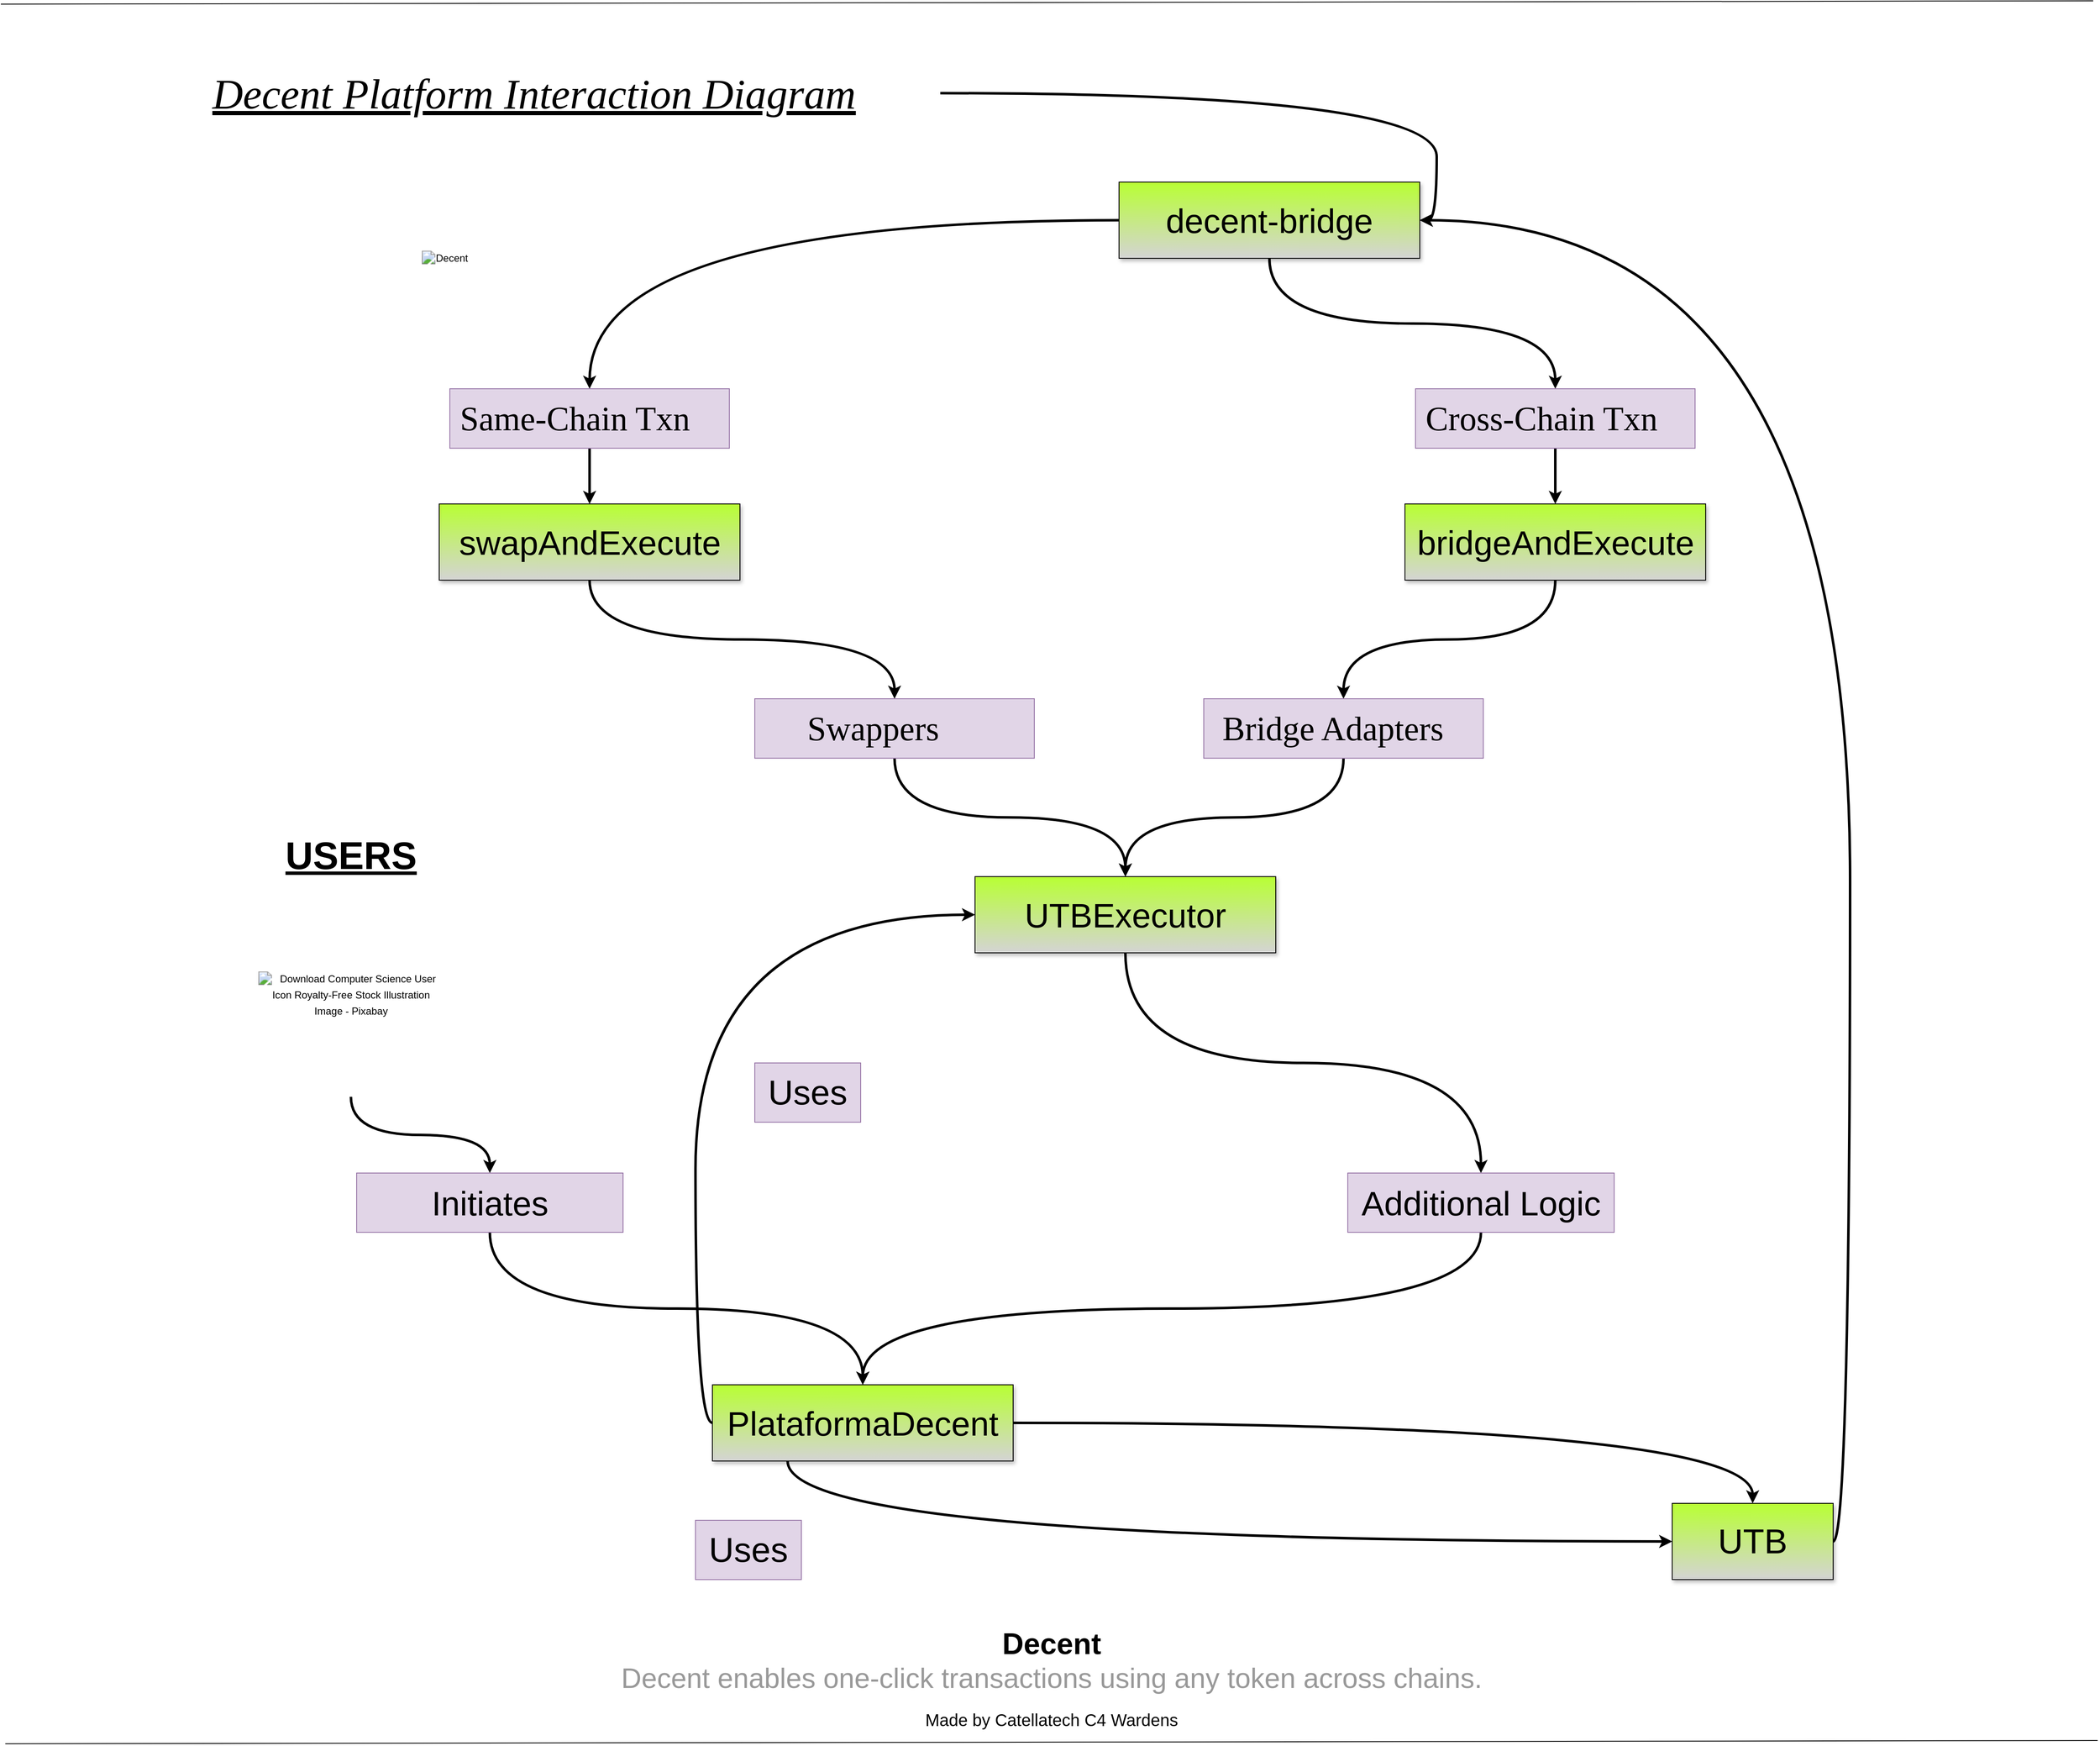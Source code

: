 <mxfile version="22.1.21" type="github">
  <diagram name="Página-1" id="PxZYrPaqiN6KwEoXF8KT">
    <mxGraphModel dx="2647" dy="1447" grid="1" gridSize="10" guides="1" tooltips="1" connect="1" arrows="1" fold="1" page="1" pageScale="1" pageWidth="827" pageHeight="1169" math="0" shadow="0">
      <root>
        <mxCell id="0" />
        <mxCell id="1" parent="0" />
        <mxCell id="PoxXWch9pccTHgpBu8H4-86" style="edgeStyle=orthogonalEdgeStyle;rounded=0;orthogonalLoop=1;jettySize=auto;html=1;exitX=1;exitY=0.5;exitDx=0;exitDy=0;entryX=1;entryY=0.5;entryDx=0;entryDy=0;fontFamily=Tahoma;fontSize=11;fontColor=default;curved=1;strokeWidth=3;" edge="1" parent="1" source="PoxXWch9pccTHgpBu8H4-3" target="PoxXWch9pccTHgpBu8H4-7">
          <mxGeometry relative="1" as="geometry" />
        </mxCell>
        <mxCell id="PoxXWch9pccTHgpBu8H4-3" value="&lt;font style=&quot;&quot;&gt;&lt;font color=&quot;#000000&quot; face=&quot;Verdana&quot; style=&quot;font-size: 50px;&quot;&gt;&lt;i&gt;&lt;u&gt;Decent Platform Interaction Diagram&lt;/u&gt;&lt;/i&gt;&lt;/font&gt;&lt;br&gt;&lt;/font&gt;" style="text;html=1;strokeColor=none;fillColor=none;align=center;verticalAlign=middle;whiteSpace=wrap;rounded=0;fontColor=#2B2B2B;" vertex="1" parent="1">
          <mxGeometry x="150" y="130" width="959" height="70" as="geometry" />
        </mxCell>
        <mxCell id="PoxXWch9pccTHgpBu8H4-4" value="" style="endArrow=none;html=1;rounded=0;" edge="1" parent="1">
          <mxGeometry relative="1" as="geometry">
            <mxPoint y="59.87" as="sourcePoint" />
            <mxPoint x="2470" y="56" as="targetPoint" />
          </mxGeometry>
        </mxCell>
        <mxCell id="PoxXWch9pccTHgpBu8H4-5" value="" style="resizable=0;html=1;whiteSpace=wrap;align=right;verticalAlign=bottom;" connectable="0" vertex="1" parent="PoxXWch9pccTHgpBu8H4-4">
          <mxGeometry x="1" relative="1" as="geometry" />
        </mxCell>
        <mxCell id="PoxXWch9pccTHgpBu8H4-88" style="edgeStyle=orthogonalEdgeStyle;shape=connector;curved=1;rounded=0;orthogonalLoop=1;jettySize=auto;html=1;exitX=0;exitY=0.5;exitDx=0;exitDy=0;entryX=0.5;entryY=0;entryDx=0;entryDy=0;labelBackgroundColor=default;strokeColor=default;strokeWidth=3;align=center;verticalAlign=middle;fontFamily=Tahoma;fontSize=11;fontColor=default;endArrow=classic;" edge="1" parent="1" source="PoxXWch9pccTHgpBu8H4-7" target="PoxXWch9pccTHgpBu8H4-10">
          <mxGeometry relative="1" as="geometry" />
        </mxCell>
        <mxCell id="PoxXWch9pccTHgpBu8H4-89" style="edgeStyle=orthogonalEdgeStyle;shape=connector;curved=1;rounded=0;orthogonalLoop=1;jettySize=auto;html=1;exitX=0.5;exitY=1;exitDx=0;exitDy=0;entryX=0.5;entryY=0;entryDx=0;entryDy=0;labelBackgroundColor=default;strokeColor=default;strokeWidth=3;align=center;verticalAlign=middle;fontFamily=Tahoma;fontSize=11;fontColor=default;endArrow=classic;" edge="1" parent="1" source="PoxXWch9pccTHgpBu8H4-7" target="PoxXWch9pccTHgpBu8H4-85">
          <mxGeometry relative="1" as="geometry" />
        </mxCell>
        <mxCell id="PoxXWch9pccTHgpBu8H4-7" value="&lt;div style=&quot;&quot;&gt;&lt;font style=&quot;font-size: 40px;&quot;&gt;decent-bridge&lt;/font&gt;&lt;br&gt;&lt;/div&gt;" style="rounded=0;whiteSpace=wrap;html=1;fontFamily=Helvetica;fontSize=11;fillColor=#B8FF33;align=center;strokeWidth=1;strokeColor=#000000;gradientColor=#D4D4D4;glass=0;shadow=1;fontColor=default;" vertex="1" parent="1">
          <mxGeometry x="1320" y="270" width="355" height="90" as="geometry" />
        </mxCell>
        <mxCell id="PoxXWch9pccTHgpBu8H4-92" style="edgeStyle=orthogonalEdgeStyle;shape=connector;curved=1;rounded=0;orthogonalLoop=1;jettySize=auto;html=1;exitX=0.5;exitY=1;exitDx=0;exitDy=0;entryX=0.5;entryY=0;entryDx=0;entryDy=0;labelBackgroundColor=default;strokeColor=default;strokeWidth=3;align=center;verticalAlign=middle;fontFamily=Tahoma;fontSize=11;fontColor=default;endArrow=classic;" edge="1" parent="1" source="PoxXWch9pccTHgpBu8H4-10" target="PoxXWch9pccTHgpBu8H4-90">
          <mxGeometry relative="1" as="geometry" />
        </mxCell>
        <mxCell id="PoxXWch9pccTHgpBu8H4-10" value="&lt;div style=&quot;text-align: center;&quot;&gt;&lt;font style=&quot;font-size: 40px;&quot;&gt;&amp;nbsp;Same-Chain Txn&lt;/font&gt;&lt;br&gt;&lt;/div&gt;" style="text;html=1;strokeColor=#9673a6;fillColor=#e1d5e7;align=left;verticalAlign=middle;whiteSpace=wrap;rounded=0;fontSize=11;fontFamily=Tahoma;" vertex="1" parent="1">
          <mxGeometry x="530" y="514" width="330" height="70.25" as="geometry" />
        </mxCell>
        <mxCell id="PoxXWch9pccTHgpBu8H4-11" value="&lt;span style=&quot;font-family: &amp;quot;Satoshi Variable&amp;quot;, sans-serif; font-size: 35px; font-weight: 700; background-color: initial;&quot;&gt;Decent&lt;/span&gt;&lt;br&gt;&lt;div style=&quot;font-size: 33px;&quot;&gt;&lt;/div&gt;&lt;font style=&quot;font-size: 33px;&quot;&gt;&lt;font color=&quot;#999999&quot;&gt;Decent enables one-click transactions using any token across chains.&lt;/font&gt;&lt;br&gt;&lt;/font&gt;" style="text;html=1;strokeColor=none;fillColor=none;align=center;verticalAlign=middle;whiteSpace=wrap;rounded=0;fontSize=11;fontFamily=Helvetica;fontColor=default;" vertex="1" parent="1">
          <mxGeometry x="683" y="1970" width="1115" height="90" as="geometry" />
        </mxCell>
        <mxCell id="PoxXWch9pccTHgpBu8H4-25" value="&lt;font style=&quot;font-size: 20px;&quot;&gt;Made by Catellatech C4 Wardens&lt;/font&gt;" style="text;html=1;strokeColor=none;fillColor=none;align=center;verticalAlign=middle;whiteSpace=wrap;rounded=0;" vertex="1" parent="1">
          <mxGeometry x="1083" y="2060" width="314.5" height="50" as="geometry" />
        </mxCell>
        <mxCell id="PoxXWch9pccTHgpBu8H4-26" value="" style="endArrow=none;html=1;rounded=0;" edge="1" parent="1">
          <mxGeometry relative="1" as="geometry">
            <mxPoint x="5.25" y="2113.87" as="sourcePoint" />
            <mxPoint x="2475.25" y="2110" as="targetPoint" />
          </mxGeometry>
        </mxCell>
        <mxCell id="PoxXWch9pccTHgpBu8H4-27" value="" style="resizable=0;html=1;whiteSpace=wrap;align=right;verticalAlign=bottom;" connectable="0" vertex="1" parent="PoxXWch9pccTHgpBu8H4-26">
          <mxGeometry x="1" relative="1" as="geometry" />
        </mxCell>
        <mxCell id="PoxXWch9pccTHgpBu8H4-84" value="&lt;div style=&quot;&quot;&gt;&lt;div style=&quot;line-height: 19px;&quot;&gt;&lt;img alt=&quot;Decent&quot; src=&quot;https://code4rena.com/_next/image?url=https%3A%2F%2Fstorage.googleapis.com%2Fcdn-c4-uploads-v0%2Fuploads%2FiLkzmJ26ue3.0&amp;amp;w=256&amp;amp;q=75&quot;&gt;&lt;br&gt;&lt;/div&gt;&lt;/div&gt;" style="text;html=1;strokeColor=none;fillColor=none;align=center;verticalAlign=middle;whiteSpace=wrap;rounded=0;" vertex="1" parent="1">
          <mxGeometry x="414" y="240" width="221" height="240" as="geometry" />
        </mxCell>
        <mxCell id="PoxXWch9pccTHgpBu8H4-94" style="edgeStyle=orthogonalEdgeStyle;shape=connector;curved=1;rounded=0;orthogonalLoop=1;jettySize=auto;html=1;exitX=0.5;exitY=1;exitDx=0;exitDy=0;labelBackgroundColor=default;strokeColor=default;strokeWidth=3;align=center;verticalAlign=middle;fontFamily=Tahoma;fontSize=11;fontColor=default;endArrow=classic;" edge="1" parent="1" source="PoxXWch9pccTHgpBu8H4-85" target="PoxXWch9pccTHgpBu8H4-93">
          <mxGeometry relative="1" as="geometry" />
        </mxCell>
        <mxCell id="PoxXWch9pccTHgpBu8H4-85" value="&lt;div style=&quot;text-align: center;&quot;&gt;&lt;font style=&quot;font-size: 40px;&quot;&gt;&amp;nbsp;Cross-Chain Txn&lt;/font&gt;&lt;br&gt;&lt;/div&gt;" style="text;html=1;strokeColor=#9673a6;fillColor=#e1d5e7;align=left;verticalAlign=middle;whiteSpace=wrap;rounded=0;fontSize=11;fontFamily=Tahoma;" vertex="1" parent="1">
          <mxGeometry x="1670" y="514" width="330" height="70.25" as="geometry" />
        </mxCell>
        <mxCell id="PoxXWch9pccTHgpBu8H4-97" style="edgeStyle=orthogonalEdgeStyle;shape=connector;curved=1;rounded=0;orthogonalLoop=1;jettySize=auto;html=1;exitX=0.5;exitY=1;exitDx=0;exitDy=0;entryX=0.5;entryY=0;entryDx=0;entryDy=0;labelBackgroundColor=default;strokeColor=default;strokeWidth=3;align=center;verticalAlign=middle;fontFamily=Tahoma;fontSize=11;fontColor=default;endArrow=classic;" edge="1" parent="1" source="PoxXWch9pccTHgpBu8H4-90" target="PoxXWch9pccTHgpBu8H4-95">
          <mxGeometry relative="1" as="geometry" />
        </mxCell>
        <mxCell id="PoxXWch9pccTHgpBu8H4-90" value="&lt;div style=&quot;&quot;&gt;&lt;font style=&quot;font-size: 40px;&quot;&gt;swapAndExecute&lt;/font&gt;&lt;br&gt;&lt;/div&gt;" style="rounded=0;whiteSpace=wrap;html=1;fontFamily=Helvetica;fontSize=11;fillColor=#B8FF33;align=center;strokeWidth=1;strokeColor=#000000;gradientColor=#D4D4D4;glass=0;shadow=1;fontColor=default;" vertex="1" parent="1">
          <mxGeometry x="517.5" y="650" width="355" height="90" as="geometry" />
        </mxCell>
        <mxCell id="PoxXWch9pccTHgpBu8H4-98" style="edgeStyle=orthogonalEdgeStyle;shape=connector;curved=1;rounded=0;orthogonalLoop=1;jettySize=auto;html=1;exitX=0.5;exitY=1;exitDx=0;exitDy=0;entryX=0.5;entryY=0;entryDx=0;entryDy=0;labelBackgroundColor=default;strokeColor=default;strokeWidth=3;align=center;verticalAlign=middle;fontFamily=Tahoma;fontSize=11;fontColor=default;endArrow=classic;" edge="1" parent="1" source="PoxXWch9pccTHgpBu8H4-93" target="PoxXWch9pccTHgpBu8H4-96">
          <mxGeometry relative="1" as="geometry" />
        </mxCell>
        <mxCell id="PoxXWch9pccTHgpBu8H4-93" value="&lt;div style=&quot;&quot;&gt;&lt;font style=&quot;font-size: 40px;&quot;&gt;bridgeAndExecute&lt;/font&gt;&lt;br&gt;&lt;/div&gt;" style="rounded=0;whiteSpace=wrap;html=1;fontFamily=Helvetica;fontSize=11;fillColor=#B8FF33;align=center;strokeWidth=1;strokeColor=#000000;gradientColor=#D4D4D4;glass=0;shadow=1;fontColor=default;" vertex="1" parent="1">
          <mxGeometry x="1657.5" y="650" width="355" height="90" as="geometry" />
        </mxCell>
        <mxCell id="PoxXWch9pccTHgpBu8H4-100" style="edgeStyle=orthogonalEdgeStyle;shape=connector;curved=1;rounded=0;orthogonalLoop=1;jettySize=auto;html=1;exitX=0.5;exitY=1;exitDx=0;exitDy=0;entryX=0.5;entryY=0;entryDx=0;entryDy=0;labelBackgroundColor=default;strokeColor=default;strokeWidth=3;align=center;verticalAlign=middle;fontFamily=Tahoma;fontSize=11;fontColor=default;endArrow=classic;" edge="1" parent="1" source="PoxXWch9pccTHgpBu8H4-95" target="PoxXWch9pccTHgpBu8H4-99">
          <mxGeometry relative="1" as="geometry" />
        </mxCell>
        <mxCell id="PoxXWch9pccTHgpBu8H4-95" value="&lt;div style=&quot;text-align: center;&quot;&gt;&lt;font style=&quot;font-size: 40px;&quot;&gt;&amp;nbsp; &amp;nbsp; &amp;nbsp; Swappers&lt;/font&gt;&lt;br&gt;&lt;/div&gt;" style="text;html=1;strokeColor=#9673a6;fillColor=#e1d5e7;align=left;verticalAlign=middle;whiteSpace=wrap;rounded=0;fontSize=11;fontFamily=Tahoma;" vertex="1" parent="1">
          <mxGeometry x="890" y="880" width="330" height="70.25" as="geometry" />
        </mxCell>
        <mxCell id="PoxXWch9pccTHgpBu8H4-102" style="edgeStyle=orthogonalEdgeStyle;shape=connector;curved=1;rounded=0;orthogonalLoop=1;jettySize=auto;html=1;exitX=0.5;exitY=1;exitDx=0;exitDy=0;entryX=0.5;entryY=0;entryDx=0;entryDy=0;labelBackgroundColor=default;strokeColor=default;strokeWidth=3;align=center;verticalAlign=middle;fontFamily=Tahoma;fontSize=11;fontColor=default;endArrow=classic;" edge="1" parent="1" source="PoxXWch9pccTHgpBu8H4-96" target="PoxXWch9pccTHgpBu8H4-99">
          <mxGeometry relative="1" as="geometry" />
        </mxCell>
        <mxCell id="PoxXWch9pccTHgpBu8H4-96" value="&lt;div style=&quot;text-align: center;&quot;&gt;&lt;font style=&quot;font-size: 40px;&quot;&gt;&amp;nbsp; Bridge Adapters&lt;/font&gt;&lt;br&gt;&lt;/div&gt;" style="text;html=1;strokeColor=#9673a6;fillColor=#e1d5e7;align=left;verticalAlign=middle;whiteSpace=wrap;rounded=0;fontSize=11;fontFamily=Tahoma;" vertex="1" parent="1">
          <mxGeometry x="1420" y="880" width="330" height="70.25" as="geometry" />
        </mxCell>
        <mxCell id="PoxXWch9pccTHgpBu8H4-112" style="edgeStyle=orthogonalEdgeStyle;shape=connector;curved=1;rounded=0;orthogonalLoop=1;jettySize=auto;html=1;exitX=0.5;exitY=1;exitDx=0;exitDy=0;entryX=0.5;entryY=0;entryDx=0;entryDy=0;labelBackgroundColor=default;strokeColor=default;strokeWidth=3;align=center;verticalAlign=middle;fontFamily=Tahoma;fontSize=11;fontColor=default;endArrow=classic;" edge="1" parent="1" source="PoxXWch9pccTHgpBu8H4-99" target="PoxXWch9pccTHgpBu8H4-108">
          <mxGeometry relative="1" as="geometry" />
        </mxCell>
        <mxCell id="PoxXWch9pccTHgpBu8H4-99" value="&lt;div style=&quot;&quot;&gt;&lt;font style=&quot;font-size: 40px;&quot;&gt;UTBExecutor&lt;/font&gt;&lt;br&gt;&lt;/div&gt;" style="rounded=0;whiteSpace=wrap;html=1;fontFamily=Helvetica;fontSize=11;fillColor=#B8FF33;align=center;strokeWidth=1;strokeColor=#000000;gradientColor=#D4D4D4;glass=0;shadow=1;fontColor=default;" vertex="1" parent="1">
          <mxGeometry x="1150" y="1090" width="355" height="90" as="geometry" />
        </mxCell>
        <mxCell id="PoxXWch9pccTHgpBu8H4-107" style="edgeStyle=orthogonalEdgeStyle;shape=connector;curved=1;rounded=0;orthogonalLoop=1;jettySize=auto;html=1;exitX=0.5;exitY=1;exitDx=0;exitDy=0;entryX=0.5;entryY=0;entryDx=0;entryDy=0;labelBackgroundColor=default;strokeColor=default;strokeWidth=3;align=center;verticalAlign=middle;fontFamily=Tahoma;fontSize=11;fontColor=default;endArrow=classic;" edge="1" parent="1" source="PoxXWch9pccTHgpBu8H4-103" target="PoxXWch9pccTHgpBu8H4-106">
          <mxGeometry relative="1" as="geometry" />
        </mxCell>
        <mxCell id="PoxXWch9pccTHgpBu8H4-103" value="&lt;div style=&quot;&quot;&gt;&lt;div style=&quot;line-height: 19px;&quot;&gt;&lt;img alt=&quot;Download Computer Science User Icon Royalty-Free Stock Illustration Image -  Pixabay&quot; src=&quot;https://encrypted-tbn0.gstatic.com/images?q=tbn:ANd9GcSc7ZIHfPTIXGBgil22j80qHIFyMFleSO1tOw&amp;amp;usqp=CAU&quot;&gt;&lt;br&gt;&lt;/div&gt;&lt;/div&gt;" style="text;html=1;strokeColor=none;fillColor=none;align=center;verticalAlign=middle;whiteSpace=wrap;rounded=0;" vertex="1" parent="1">
          <mxGeometry x="302.75" y="1110" width="221" height="240" as="geometry" />
        </mxCell>
        <mxCell id="PoxXWch9pccTHgpBu8H4-104" value="&lt;font size=&quot;1&quot; style=&quot;&quot;&gt;&lt;b style=&quot;&quot;&gt;&lt;u style=&quot;font-size: 45px;&quot;&gt;USERS&lt;/u&gt;&lt;/b&gt;&lt;/font&gt;" style="text;html=1;strokeColor=none;fillColor=none;align=center;verticalAlign=middle;whiteSpace=wrap;rounded=0;" vertex="1" parent="1">
          <mxGeometry x="256" y="1040" width="314.5" height="50" as="geometry" />
        </mxCell>
        <mxCell id="PoxXWch9pccTHgpBu8H4-113" style="edgeStyle=orthogonalEdgeStyle;shape=connector;curved=1;rounded=0;orthogonalLoop=1;jettySize=auto;html=1;exitX=0.5;exitY=1;exitDx=0;exitDy=0;entryX=0.5;entryY=0;entryDx=0;entryDy=0;labelBackgroundColor=default;strokeColor=default;strokeWidth=3;align=center;verticalAlign=middle;fontFamily=Tahoma;fontSize=11;fontColor=default;endArrow=classic;" edge="1" parent="1" source="PoxXWch9pccTHgpBu8H4-106" target="PoxXWch9pccTHgpBu8H4-111">
          <mxGeometry relative="1" as="geometry" />
        </mxCell>
        <mxCell id="PoxXWch9pccTHgpBu8H4-106" value="&lt;font style=&quot;font-size: 40px;&quot;&gt;Initiates&lt;/font&gt;" style="text;html=1;strokeColor=#9673a6;fillColor=#e1d5e7;align=center;verticalAlign=middle;whiteSpace=wrap;rounded=0;" vertex="1" parent="1">
          <mxGeometry x="420" y="1440" width="314.5" height="70" as="geometry" />
        </mxCell>
        <mxCell id="PoxXWch9pccTHgpBu8H4-115" style="edgeStyle=orthogonalEdgeStyle;shape=connector;curved=1;rounded=0;orthogonalLoop=1;jettySize=auto;html=1;exitX=0.5;exitY=1;exitDx=0;exitDy=0;entryX=0.5;entryY=0;entryDx=0;entryDy=0;labelBackgroundColor=default;strokeColor=default;strokeWidth=3;align=center;verticalAlign=middle;fontFamily=Tahoma;fontSize=11;fontColor=default;endArrow=classic;" edge="1" parent="1" source="PoxXWch9pccTHgpBu8H4-108" target="PoxXWch9pccTHgpBu8H4-111">
          <mxGeometry relative="1" as="geometry" />
        </mxCell>
        <mxCell id="PoxXWch9pccTHgpBu8H4-108" value="&lt;font style=&quot;font-size: 40px;&quot;&gt;Additional Logic&lt;/font&gt;" style="text;html=1;strokeColor=#9673a6;fillColor=#e1d5e7;align=center;verticalAlign=middle;whiteSpace=wrap;rounded=0;" vertex="1" parent="1">
          <mxGeometry x="1590" y="1440" width="314.5" height="70" as="geometry" />
        </mxCell>
        <mxCell id="PoxXWch9pccTHgpBu8H4-120" style="edgeStyle=orthogonalEdgeStyle;shape=connector;curved=1;rounded=0;orthogonalLoop=1;jettySize=auto;html=1;exitX=1;exitY=0.5;exitDx=0;exitDy=0;entryX=0.5;entryY=0;entryDx=0;entryDy=0;labelBackgroundColor=default;strokeColor=default;strokeWidth=3;align=center;verticalAlign=middle;fontFamily=Tahoma;fontSize=11;fontColor=default;endArrow=classic;" edge="1" parent="1" source="PoxXWch9pccTHgpBu8H4-111" target="PoxXWch9pccTHgpBu8H4-119">
          <mxGeometry relative="1" as="geometry" />
        </mxCell>
        <mxCell id="PoxXWch9pccTHgpBu8H4-123" style="edgeStyle=orthogonalEdgeStyle;shape=connector;curved=1;rounded=0;orthogonalLoop=1;jettySize=auto;html=1;exitX=0.25;exitY=1;exitDx=0;exitDy=0;entryX=0;entryY=0.5;entryDx=0;entryDy=0;labelBackgroundColor=default;strokeColor=default;strokeWidth=3;align=center;verticalAlign=middle;fontFamily=Tahoma;fontSize=11;fontColor=default;endArrow=classic;" edge="1" parent="1" source="PoxXWch9pccTHgpBu8H4-111" target="PoxXWch9pccTHgpBu8H4-119">
          <mxGeometry relative="1" as="geometry" />
        </mxCell>
        <mxCell id="PoxXWch9pccTHgpBu8H4-127" style="edgeStyle=orthogonalEdgeStyle;shape=connector;curved=1;rounded=0;orthogonalLoop=1;jettySize=auto;html=1;exitX=0;exitY=0.5;exitDx=0;exitDy=0;entryX=0;entryY=0.5;entryDx=0;entryDy=0;labelBackgroundColor=default;strokeColor=default;strokeWidth=3;align=center;verticalAlign=middle;fontFamily=Tahoma;fontSize=11;fontColor=default;endArrow=classic;" edge="1" parent="1" source="PoxXWch9pccTHgpBu8H4-111" target="PoxXWch9pccTHgpBu8H4-99">
          <mxGeometry relative="1" as="geometry" />
        </mxCell>
        <mxCell id="PoxXWch9pccTHgpBu8H4-111" value="&lt;div style=&quot;&quot;&gt;&lt;font style=&quot;font-size: 40px;&quot;&gt;PlataformaDecent&lt;/font&gt;&lt;br&gt;&lt;/div&gt;" style="rounded=0;whiteSpace=wrap;html=1;fontFamily=Helvetica;fontSize=11;fillColor=#B8FF33;align=center;strokeWidth=1;strokeColor=#000000;gradientColor=#D4D4D4;glass=0;shadow=1;fontColor=default;" vertex="1" parent="1">
          <mxGeometry x="840" y="1690" width="355" height="90" as="geometry" />
        </mxCell>
        <mxCell id="PoxXWch9pccTHgpBu8H4-116" value="&lt;font style=&quot;font-size: 41px;&quot;&gt;Uses&lt;/font&gt;" style="text;html=1;strokeColor=#9673a6;fillColor=#e1d5e7;align=center;verticalAlign=middle;whiteSpace=wrap;rounded=0;" vertex="1" parent="1">
          <mxGeometry x="890" y="1310" width="125" height="70" as="geometry" />
        </mxCell>
        <mxCell id="PoxXWch9pccTHgpBu8H4-118" value="&lt;font style=&quot;font-size: 41px;&quot;&gt;Uses&lt;/font&gt;" style="text;html=1;strokeColor=#9673a6;fillColor=#e1d5e7;align=center;verticalAlign=middle;whiteSpace=wrap;rounded=0;" vertex="1" parent="1">
          <mxGeometry x="820" y="1850" width="125" height="70" as="geometry" />
        </mxCell>
        <mxCell id="PoxXWch9pccTHgpBu8H4-125" style="edgeStyle=orthogonalEdgeStyle;shape=connector;curved=1;rounded=0;orthogonalLoop=1;jettySize=auto;html=1;exitX=1;exitY=0.5;exitDx=0;exitDy=0;entryX=1;entryY=0.5;entryDx=0;entryDy=0;labelBackgroundColor=default;strokeColor=default;strokeWidth=3;align=center;verticalAlign=middle;fontFamily=Tahoma;fontSize=11;fontColor=default;endArrow=classic;" edge="1" parent="1" source="PoxXWch9pccTHgpBu8H4-119" target="PoxXWch9pccTHgpBu8H4-7">
          <mxGeometry relative="1" as="geometry" />
        </mxCell>
        <mxCell id="PoxXWch9pccTHgpBu8H4-119" value="&lt;div style=&quot;&quot;&gt;&lt;font style=&quot;font-size: 41px;&quot;&gt;UTB&lt;/font&gt;&lt;br&gt;&lt;/div&gt;" style="rounded=0;whiteSpace=wrap;html=1;fontFamily=Helvetica;fontSize=11;fillColor=#B8FF33;align=center;strokeWidth=1;strokeColor=#000000;gradientColor=#D4D4D4;glass=0;shadow=1;fontColor=default;" vertex="1" parent="1">
          <mxGeometry x="1973" y="1830" width="190" height="90" as="geometry" />
        </mxCell>
      </root>
    </mxGraphModel>
  </diagram>
</mxfile>
